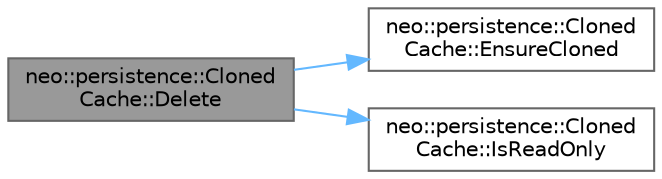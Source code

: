 digraph "neo::persistence::ClonedCache::Delete"
{
 // LATEX_PDF_SIZE
  bgcolor="transparent";
  edge [fontname=Helvetica,fontsize=10,labelfontname=Helvetica,labelfontsize=10];
  node [fontname=Helvetica,fontsize=10,shape=box,height=0.2,width=0.4];
  rankdir="LR";
  Node1 [id="Node000001",label="neo::persistence::Cloned\lCache::Delete",height=0.2,width=0.4,color="gray40", fillcolor="grey60", style="filled", fontcolor="black",tooltip=" "];
  Node1 -> Node2 [id="edge3_Node000001_Node000002",color="steelblue1",style="solid",tooltip=" "];
  Node2 [id="Node000002",label="neo::persistence::Cloned\lCache::EnsureCloned",height=0.2,width=0.4,color="grey40", fillcolor="white", style="filled",URL="$classneo_1_1persistence_1_1_cloned_cache.html#a5ad4fe4766ae43a2b8869e990079a1a6",tooltip="Ensures the cache is cloned."];
  Node1 -> Node3 [id="edge4_Node000001_Node000003",color="steelblue1",style="solid",tooltip=" "];
  Node3 [id="Node000003",label="neo::persistence::Cloned\lCache::IsReadOnly",height=0.2,width=0.4,color="grey40", fillcolor="white", style="filled",URL="$classneo_1_1persistence_1_1_cloned_cache.html#afd2bf94b94f3aef2390f763a2e737d8d",tooltip="Checks if the cache is read-only."];
}
